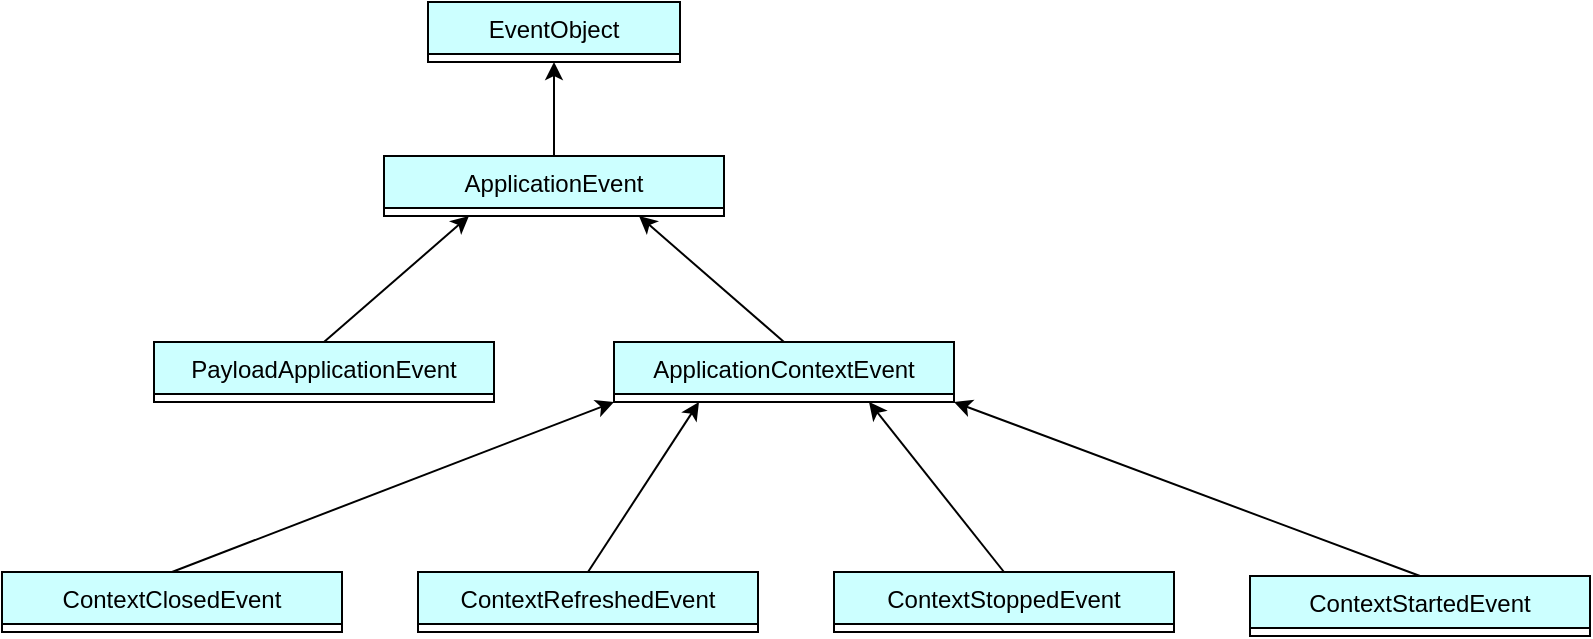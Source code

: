 <mxfile version="20.2.6" type="github">
  <diagram id="aS9pjdUC0Do7hMSleVWt" name="第 1 页">
    <mxGraphModel dx="1422" dy="762" grid="0" gridSize="10" guides="1" tooltips="1" connect="1" arrows="1" fold="1" page="1" pageScale="1" pageWidth="1654" pageHeight="1169" background="none" math="0" shadow="0">
      <root>
        <mxCell id="0" />
        <mxCell id="1" parent="0" />
        <mxCell id="eDFqkNTLr4-eCkODvhOK-7" value="EventObject" style="swimlane;fontStyle=0;childLayout=stackLayout;horizontal=1;startSize=26;fillColor=#CCFFFF;horizontalStack=0;resizeParent=1;resizeParentMax=0;resizeLast=0;collapsible=1;marginBottom=0;direction=east;strokeColor=default;swimlaneLine=1;glass=0;rounded=0;shadow=0;" parent="1" vertex="1" collapsed="1">
          <mxGeometry x="579" y="112" width="126" height="30" as="geometry">
            <mxRectangle x="604" y="162" width="183" height="52" as="alternateBounds" />
          </mxGeometry>
        </mxCell>
        <mxCell id="eDFqkNTLr4-eCkODvhOK-8" value="" style="text;strokeColor=none;fillColor=#CCFFFF;align=left;verticalAlign=top;spacingLeft=4;spacingRight=4;overflow=hidden;rotatable=0;points=[[0,0.5],[1,0.5]];portConstraint=eastwest;" parent="eDFqkNTLr4-eCkODvhOK-7" vertex="1">
          <mxGeometry y="26" width="183" height="26" as="geometry" />
        </mxCell>
        <mxCell id="rqdoCPFN9nggNmxES_CL-21" value="" style="endArrow=classic;html=1;rounded=0;exitX=0.5;exitY=0;exitDx=0;exitDy=0;entryX=1;entryY=1;entryDx=0;entryDy=0;" parent="1" source="y8PMSgjKkABdfheVwRwj-9" target="y8PMSgjKkABdfheVwRwj-5" edge="1">
          <mxGeometry width="50" height="50" relative="1" as="geometry">
            <mxPoint x="103" y="142" as="sourcePoint" />
            <mxPoint x="145.5" y="89" as="targetPoint" />
          </mxGeometry>
        </mxCell>
        <mxCell id="y8PMSgjKkABdfheVwRwj-1" value="ApplicationEvent" style="swimlane;fontStyle=0;childLayout=stackLayout;horizontal=1;startSize=26;fillColor=#CCFFFF;horizontalStack=0;resizeParent=1;resizeParentMax=0;resizeLast=0;collapsible=1;marginBottom=0;direction=east;strokeColor=default;swimlaneLine=1;glass=0;rounded=0;shadow=0;" vertex="1" collapsed="1" parent="1">
          <mxGeometry x="557" y="189" width="170" height="30" as="geometry">
            <mxRectangle x="604" y="162" width="183" height="52" as="alternateBounds" />
          </mxGeometry>
        </mxCell>
        <mxCell id="y8PMSgjKkABdfheVwRwj-2" value="" style="text;strokeColor=none;fillColor=#CCFFFF;align=left;verticalAlign=top;spacingLeft=4;spacingRight=4;overflow=hidden;rotatable=0;points=[[0,0.5],[1,0.5]];portConstraint=eastwest;" vertex="1" parent="y8PMSgjKkABdfheVwRwj-1">
          <mxGeometry y="26" width="183" height="26" as="geometry" />
        </mxCell>
        <mxCell id="y8PMSgjKkABdfheVwRwj-3" value="PayloadApplicationEvent" style="swimlane;fontStyle=0;childLayout=stackLayout;horizontal=1;startSize=26;fillColor=#CCFFFF;horizontalStack=0;resizeParent=1;resizeParentMax=0;resizeLast=0;collapsible=1;marginBottom=0;direction=east;strokeColor=default;swimlaneLine=1;glass=0;rounded=0;shadow=0;" vertex="1" collapsed="1" parent="1">
          <mxGeometry x="442" y="282" width="170" height="30" as="geometry">
            <mxRectangle x="604" y="162" width="183" height="52" as="alternateBounds" />
          </mxGeometry>
        </mxCell>
        <mxCell id="y8PMSgjKkABdfheVwRwj-4" value="" style="text;strokeColor=none;fillColor=#CCFFFF;align=left;verticalAlign=top;spacingLeft=4;spacingRight=4;overflow=hidden;rotatable=0;points=[[0,0.5],[1,0.5]];portConstraint=eastwest;" vertex="1" parent="y8PMSgjKkABdfheVwRwj-3">
          <mxGeometry y="26" width="183" height="26" as="geometry" />
        </mxCell>
        <mxCell id="y8PMSgjKkABdfheVwRwj-5" value="ApplicationContextEvent" style="swimlane;fontStyle=0;childLayout=stackLayout;horizontal=1;startSize=26;fillColor=#CCFFFF;horizontalStack=0;resizeParent=1;resizeParentMax=0;resizeLast=0;collapsible=1;marginBottom=0;direction=east;strokeColor=default;swimlaneLine=1;glass=0;rounded=0;shadow=0;" vertex="1" collapsed="1" parent="1">
          <mxGeometry x="672" y="282" width="170" height="30" as="geometry">
            <mxRectangle x="604" y="162" width="183" height="52" as="alternateBounds" />
          </mxGeometry>
        </mxCell>
        <mxCell id="y8PMSgjKkABdfheVwRwj-6" value="" style="text;strokeColor=none;fillColor=#CCFFFF;align=left;verticalAlign=top;spacingLeft=4;spacingRight=4;overflow=hidden;rotatable=0;points=[[0,0.5],[1,0.5]];portConstraint=eastwest;" vertex="1" parent="y8PMSgjKkABdfheVwRwj-5">
          <mxGeometry y="26" width="183" height="26" as="geometry" />
        </mxCell>
        <mxCell id="y8PMSgjKkABdfheVwRwj-7" value="ContextStoppedEvent" style="swimlane;fontStyle=0;childLayout=stackLayout;horizontal=1;startSize=26;fillColor=#CCFFFF;horizontalStack=0;resizeParent=1;resizeParentMax=0;resizeLast=0;collapsible=1;marginBottom=0;direction=east;strokeColor=default;swimlaneLine=1;glass=0;rounded=0;shadow=0;" vertex="1" collapsed="1" parent="1">
          <mxGeometry x="782" y="397" width="170" height="30" as="geometry">
            <mxRectangle x="604" y="162" width="183" height="52" as="alternateBounds" />
          </mxGeometry>
        </mxCell>
        <mxCell id="y8PMSgjKkABdfheVwRwj-8" value="" style="text;strokeColor=none;fillColor=#CCFFFF;align=left;verticalAlign=top;spacingLeft=4;spacingRight=4;overflow=hidden;rotatable=0;points=[[0,0.5],[1,0.5]];portConstraint=eastwest;" vertex="1" parent="y8PMSgjKkABdfheVwRwj-7">
          <mxGeometry y="26" width="183" height="26" as="geometry" />
        </mxCell>
        <mxCell id="y8PMSgjKkABdfheVwRwj-9" value="ContextStartedEvent" style="swimlane;fontStyle=0;childLayout=stackLayout;horizontal=1;startSize=26;fillColor=#CCFFFF;horizontalStack=0;resizeParent=1;resizeParentMax=0;resizeLast=0;collapsible=1;marginBottom=0;direction=east;strokeColor=default;swimlaneLine=1;glass=0;rounded=0;shadow=0;" vertex="1" collapsed="1" parent="1">
          <mxGeometry x="990" y="399" width="170" height="30" as="geometry">
            <mxRectangle x="604" y="162" width="183" height="52" as="alternateBounds" />
          </mxGeometry>
        </mxCell>
        <mxCell id="y8PMSgjKkABdfheVwRwj-10" value="" style="text;strokeColor=none;fillColor=#CCFFFF;align=left;verticalAlign=top;spacingLeft=4;spacingRight=4;overflow=hidden;rotatable=0;points=[[0,0.5],[1,0.5]];portConstraint=eastwest;" vertex="1" parent="y8PMSgjKkABdfheVwRwj-9">
          <mxGeometry y="26" width="183" height="26" as="geometry" />
        </mxCell>
        <mxCell id="y8PMSgjKkABdfheVwRwj-11" value="ContextClosedEvent" style="swimlane;fontStyle=0;childLayout=stackLayout;horizontal=1;startSize=26;fillColor=#CCFFFF;horizontalStack=0;resizeParent=1;resizeParentMax=0;resizeLast=0;collapsible=1;marginBottom=0;direction=east;strokeColor=default;swimlaneLine=1;glass=0;rounded=0;shadow=0;" vertex="1" collapsed="1" parent="1">
          <mxGeometry x="366" y="397" width="170" height="30" as="geometry">
            <mxRectangle x="604" y="162" width="183" height="52" as="alternateBounds" />
          </mxGeometry>
        </mxCell>
        <mxCell id="y8PMSgjKkABdfheVwRwj-12" value="" style="text;strokeColor=none;fillColor=#CCFFFF;align=left;verticalAlign=top;spacingLeft=4;spacingRight=4;overflow=hidden;rotatable=0;points=[[0,0.5],[1,0.5]];portConstraint=eastwest;" vertex="1" parent="y8PMSgjKkABdfheVwRwj-11">
          <mxGeometry y="26" width="183" height="26" as="geometry" />
        </mxCell>
        <mxCell id="y8PMSgjKkABdfheVwRwj-13" value="ContextRefreshedEvent" style="swimlane;fontStyle=0;childLayout=stackLayout;horizontal=1;startSize=26;fillColor=#CCFFFF;horizontalStack=0;resizeParent=1;resizeParentMax=0;resizeLast=0;collapsible=1;marginBottom=0;direction=east;strokeColor=default;swimlaneLine=1;glass=0;rounded=0;shadow=0;" vertex="1" collapsed="1" parent="1">
          <mxGeometry x="574" y="397" width="170" height="30" as="geometry">
            <mxRectangle x="604" y="162" width="183" height="52" as="alternateBounds" />
          </mxGeometry>
        </mxCell>
        <mxCell id="y8PMSgjKkABdfheVwRwj-14" value="" style="text;strokeColor=none;fillColor=#CCFFFF;align=left;verticalAlign=top;spacingLeft=4;spacingRight=4;overflow=hidden;rotatable=0;points=[[0,0.5],[1,0.5]];portConstraint=eastwest;" vertex="1" parent="y8PMSgjKkABdfheVwRwj-13">
          <mxGeometry y="26" width="183" height="26" as="geometry" />
        </mxCell>
        <mxCell id="y8PMSgjKkABdfheVwRwj-15" value="" style="endArrow=classic;html=1;rounded=0;exitX=0.5;exitY=0;exitDx=0;exitDy=0;entryX=0.75;entryY=1;entryDx=0;entryDy=0;" edge="1" parent="1" source="y8PMSgjKkABdfheVwRwj-7" target="y8PMSgjKkABdfheVwRwj-5">
          <mxGeometry width="50" height="50" relative="1" as="geometry">
            <mxPoint x="113" y="152" as="sourcePoint" />
            <mxPoint x="155.5" y="99" as="targetPoint" />
          </mxGeometry>
        </mxCell>
        <mxCell id="y8PMSgjKkABdfheVwRwj-16" value="" style="endArrow=classic;html=1;rounded=0;exitX=0.5;exitY=0;exitDx=0;exitDy=0;entryX=0.25;entryY=1;entryDx=0;entryDy=0;" edge="1" parent="1" source="y8PMSgjKkABdfheVwRwj-13" target="y8PMSgjKkABdfheVwRwj-5">
          <mxGeometry width="50" height="50" relative="1" as="geometry">
            <mxPoint x="123" y="162" as="sourcePoint" />
            <mxPoint x="165.5" y="109" as="targetPoint" />
          </mxGeometry>
        </mxCell>
        <mxCell id="y8PMSgjKkABdfheVwRwj-17" value="" style="endArrow=classic;html=1;rounded=0;exitX=0.5;exitY=0;exitDx=0;exitDy=0;entryX=0;entryY=1;entryDx=0;entryDy=0;" edge="1" parent="1" source="y8PMSgjKkABdfheVwRwj-11" target="y8PMSgjKkABdfheVwRwj-5">
          <mxGeometry width="50" height="50" relative="1" as="geometry">
            <mxPoint x="133" y="172" as="sourcePoint" />
            <mxPoint x="175.5" y="119" as="targetPoint" />
          </mxGeometry>
        </mxCell>
        <mxCell id="y8PMSgjKkABdfheVwRwj-18" value="" style="endArrow=classic;html=1;rounded=0;exitX=0.5;exitY=0;exitDx=0;exitDy=0;entryX=0.75;entryY=1;entryDx=0;entryDy=0;" edge="1" parent="1" source="y8PMSgjKkABdfheVwRwj-5" target="y8PMSgjKkABdfheVwRwj-1">
          <mxGeometry width="50" height="50" relative="1" as="geometry">
            <mxPoint x="143" y="182" as="sourcePoint" />
            <mxPoint x="185.5" y="129" as="targetPoint" />
          </mxGeometry>
        </mxCell>
        <mxCell id="y8PMSgjKkABdfheVwRwj-19" value="" style="endArrow=classic;html=1;rounded=0;exitX=0.5;exitY=0;exitDx=0;exitDy=0;entryX=0.25;entryY=1;entryDx=0;entryDy=0;" edge="1" parent="1" source="y8PMSgjKkABdfheVwRwj-3" target="y8PMSgjKkABdfheVwRwj-1">
          <mxGeometry width="50" height="50" relative="1" as="geometry">
            <mxPoint x="153" y="192" as="sourcePoint" />
            <mxPoint x="195.5" y="139" as="targetPoint" />
          </mxGeometry>
        </mxCell>
        <mxCell id="y8PMSgjKkABdfheVwRwj-20" value="" style="endArrow=classic;html=1;rounded=0;exitX=0.5;exitY=0;exitDx=0;exitDy=0;entryX=0.5;entryY=1;entryDx=0;entryDy=0;" edge="1" parent="1" source="y8PMSgjKkABdfheVwRwj-1" target="eDFqkNTLr4-eCkODvhOK-7">
          <mxGeometry width="50" height="50" relative="1" as="geometry">
            <mxPoint x="163" y="202" as="sourcePoint" />
            <mxPoint x="205.5" y="149" as="targetPoint" />
          </mxGeometry>
        </mxCell>
      </root>
    </mxGraphModel>
  </diagram>
</mxfile>
